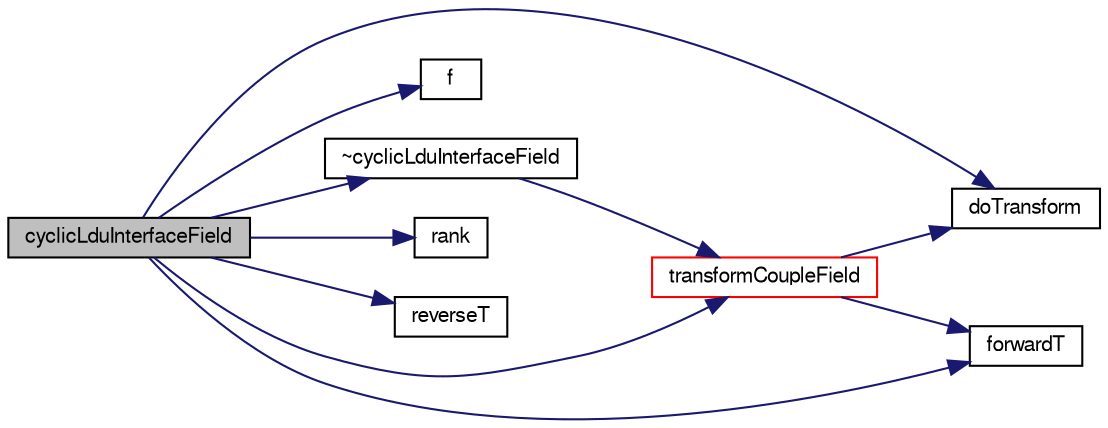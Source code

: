 digraph "cyclicLduInterfaceField"
{
  bgcolor="transparent";
  edge [fontname="FreeSans",fontsize="10",labelfontname="FreeSans",labelfontsize="10"];
  node [fontname="FreeSans",fontsize="10",shape=record];
  rankdir="LR";
  Node0 [label="cyclicLduInterfaceField",height=0.2,width=0.4,color="black", fillcolor="grey75", style="filled", fontcolor="black"];
  Node0 -> Node1 [color="midnightblue",fontsize="10",style="solid",fontname="FreeSans"];
  Node1 [label="doTransform",height=0.2,width=0.4,color="black",URL="$a26866.html#a97385409921d93c24d936598a3020255",tooltip="Is the transform required. "];
  Node0 -> Node2 [color="midnightblue",fontsize="10",style="solid",fontname="FreeSans"];
  Node2 [label="f",height=0.2,width=0.4,color="black",URL="$a17900.html#a888be93833ac7a23170555c69c690288"];
  Node0 -> Node3 [color="midnightblue",fontsize="10",style="solid",fontname="FreeSans"];
  Node3 [label="forwardT",height=0.2,width=0.4,color="black",URL="$a26866.html#afdf91995b1dad00ee0a93273eb29ad23",tooltip="Return face transformation tensor. "];
  Node0 -> Node4 [color="midnightblue",fontsize="10",style="solid",fontname="FreeSans"];
  Node4 [label="rank",height=0.2,width=0.4,color="black",URL="$a26866.html#a74e0328b050306365a0211f32c72c00b",tooltip="Return rank of component for transform. "];
  Node0 -> Node5 [color="midnightblue",fontsize="10",style="solid",fontname="FreeSans"];
  Node5 [label="reverseT",height=0.2,width=0.4,color="black",URL="$a26866.html#a305de1bb13911d7cbbedb186786620ee",tooltip="Return neighbour-cell transformation tensor. "];
  Node0 -> Node6 [color="midnightblue",fontsize="10",style="solid",fontname="FreeSans"];
  Node6 [label="transformCoupleField",height=0.2,width=0.4,color="red",URL="$a26866.html#af444eb11487cc65c3f7e9f29184aa5bc",tooltip="Transform given patch field. "];
  Node6 -> Node1 [color="midnightblue",fontsize="10",style="solid",fontname="FreeSans"];
  Node6 -> Node3 [color="midnightblue",fontsize="10",style="solid",fontname="FreeSans"];
  Node0 -> Node8 [color="midnightblue",fontsize="10",style="solid",fontname="FreeSans"];
  Node8 [label="~cyclicLduInterfaceField",height=0.2,width=0.4,color="black",URL="$a26866.html#a3078f6dbffe77a6be36762d15e06bdda",tooltip="Destructor. "];
  Node8 -> Node6 [color="midnightblue",fontsize="10",style="solid",fontname="FreeSans"];
}
